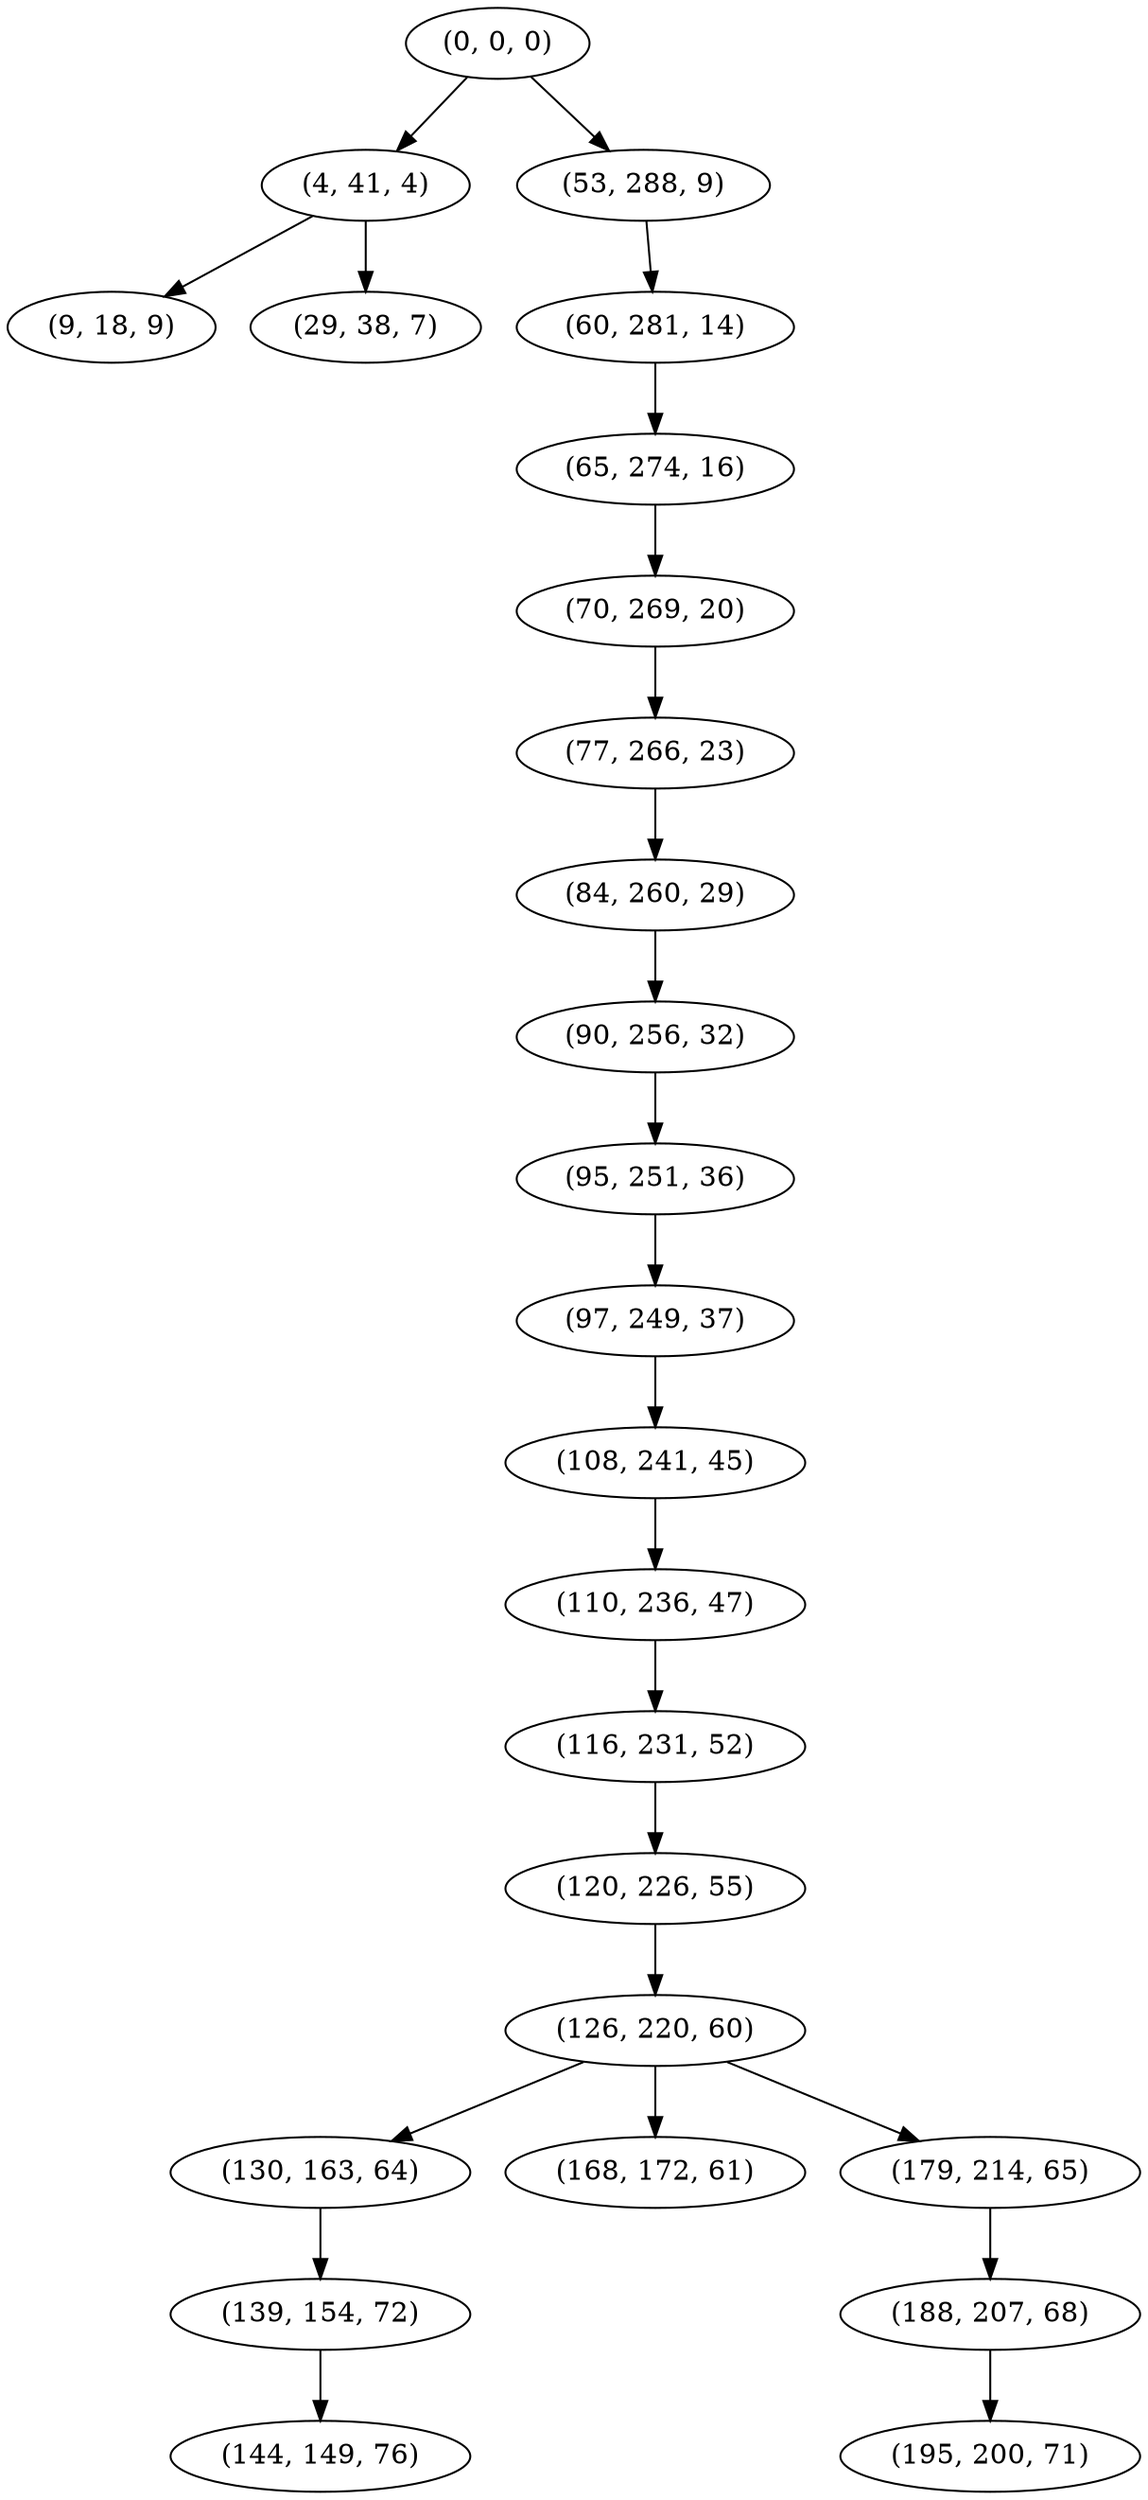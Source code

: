 digraph tree {
    "(0, 0, 0)";
    "(4, 41, 4)";
    "(9, 18, 9)";
    "(29, 38, 7)";
    "(53, 288, 9)";
    "(60, 281, 14)";
    "(65, 274, 16)";
    "(70, 269, 20)";
    "(77, 266, 23)";
    "(84, 260, 29)";
    "(90, 256, 32)";
    "(95, 251, 36)";
    "(97, 249, 37)";
    "(108, 241, 45)";
    "(110, 236, 47)";
    "(116, 231, 52)";
    "(120, 226, 55)";
    "(126, 220, 60)";
    "(130, 163, 64)";
    "(139, 154, 72)";
    "(144, 149, 76)";
    "(168, 172, 61)";
    "(179, 214, 65)";
    "(188, 207, 68)";
    "(195, 200, 71)";
    "(0, 0, 0)" -> "(4, 41, 4)";
    "(0, 0, 0)" -> "(53, 288, 9)";
    "(4, 41, 4)" -> "(9, 18, 9)";
    "(4, 41, 4)" -> "(29, 38, 7)";
    "(53, 288, 9)" -> "(60, 281, 14)";
    "(60, 281, 14)" -> "(65, 274, 16)";
    "(65, 274, 16)" -> "(70, 269, 20)";
    "(70, 269, 20)" -> "(77, 266, 23)";
    "(77, 266, 23)" -> "(84, 260, 29)";
    "(84, 260, 29)" -> "(90, 256, 32)";
    "(90, 256, 32)" -> "(95, 251, 36)";
    "(95, 251, 36)" -> "(97, 249, 37)";
    "(97, 249, 37)" -> "(108, 241, 45)";
    "(108, 241, 45)" -> "(110, 236, 47)";
    "(110, 236, 47)" -> "(116, 231, 52)";
    "(116, 231, 52)" -> "(120, 226, 55)";
    "(120, 226, 55)" -> "(126, 220, 60)";
    "(126, 220, 60)" -> "(130, 163, 64)";
    "(126, 220, 60)" -> "(168, 172, 61)";
    "(126, 220, 60)" -> "(179, 214, 65)";
    "(130, 163, 64)" -> "(139, 154, 72)";
    "(139, 154, 72)" -> "(144, 149, 76)";
    "(179, 214, 65)" -> "(188, 207, 68)";
    "(188, 207, 68)" -> "(195, 200, 71)";
}
